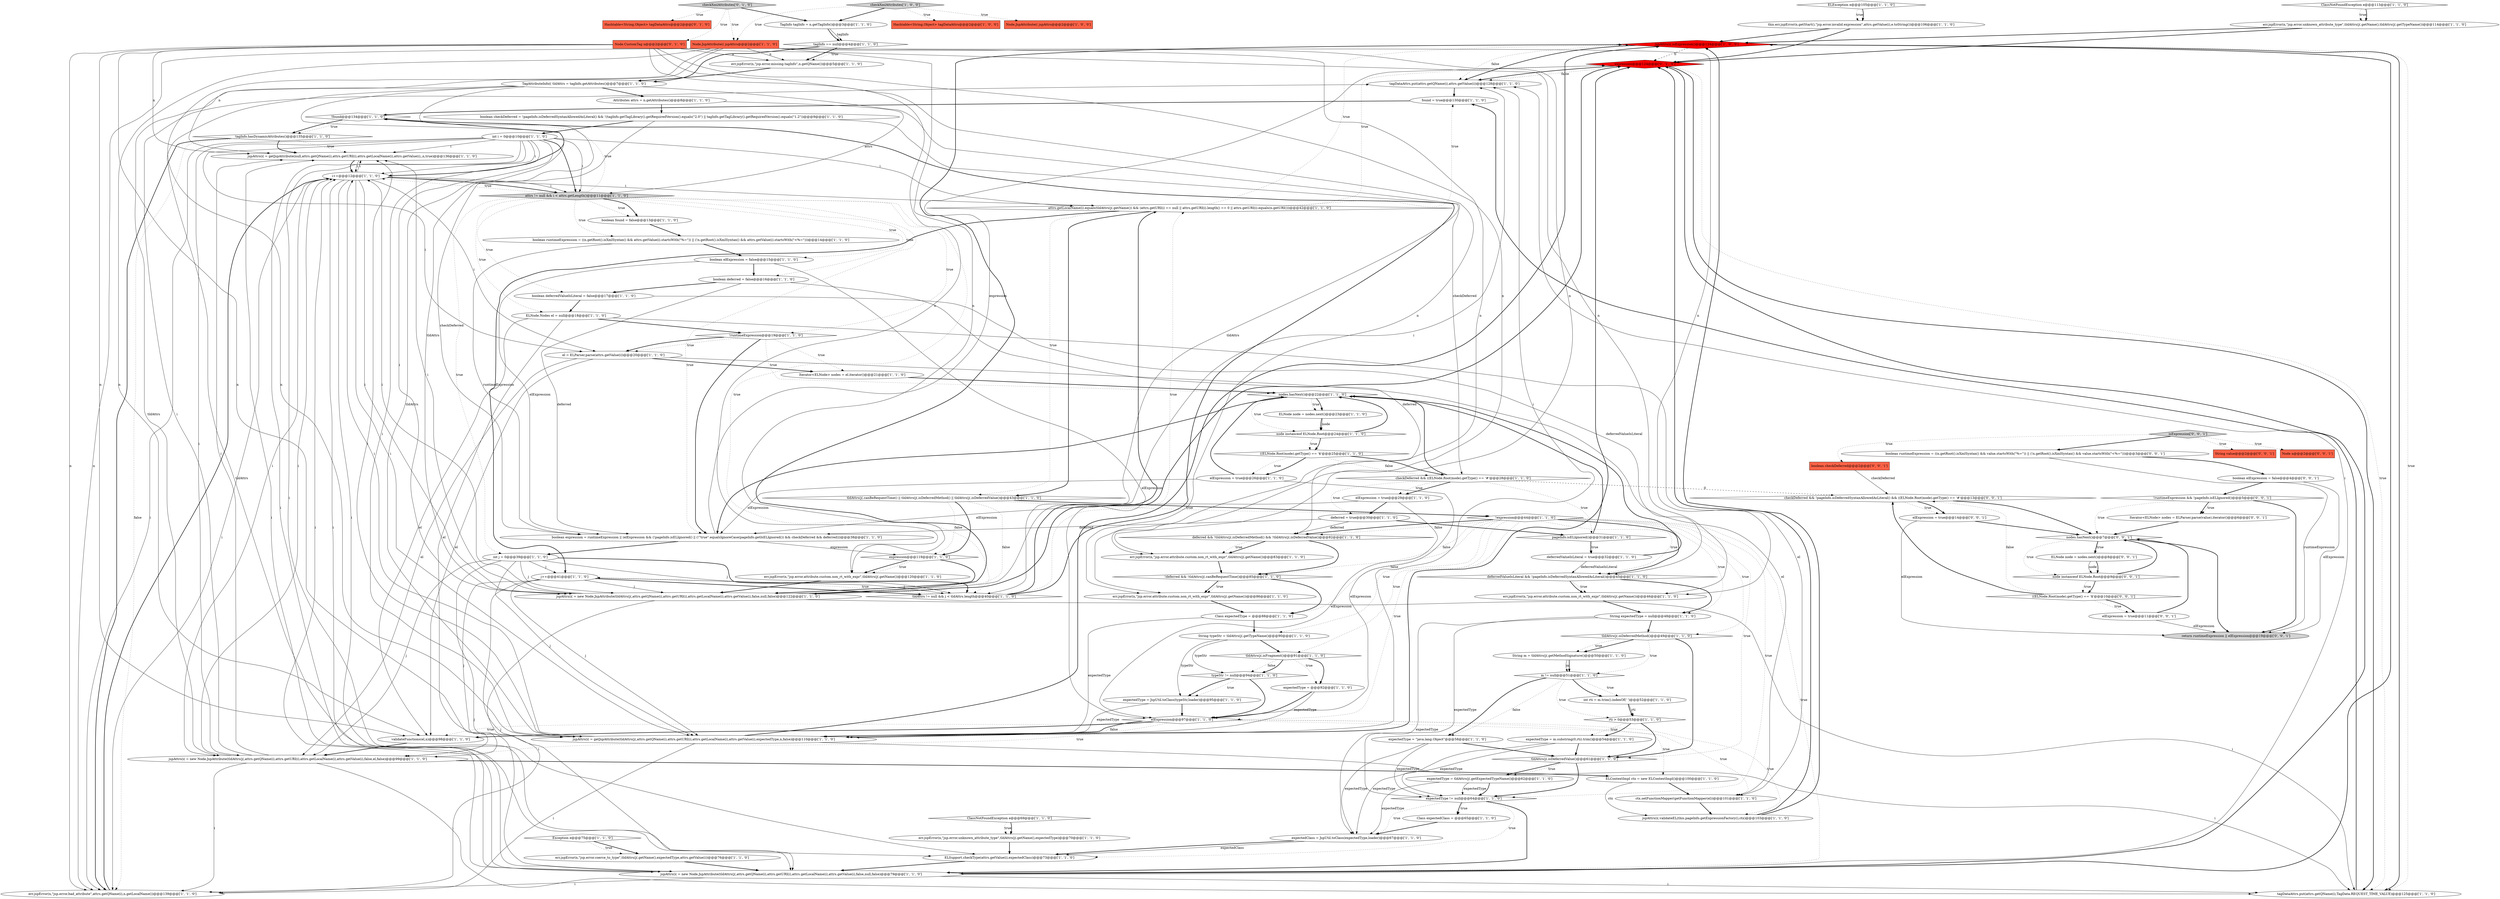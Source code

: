digraph {
4 [style = filled, label = "this.err.jspError(n.getStart(),\"jsp.error.invalid.expression\",attrs.getValue(i),e.toString())@@@106@@@['1', '1', '0']", fillcolor = white, shape = ellipse image = "AAA0AAABBB1BBB"];
109 [style = filled, label = "return runtimeExpression || elExpression@@@19@@@['0', '0', '1']", fillcolor = lightgray, shape = ellipse image = "AAA0AAABBB3BBB"];
2 [style = filled, label = "err.jspError(n,\"jsp.error.coerce_to_type\",tldAttrs(j(.getName(),expectedType,attrs.getValue(i))@@@76@@@['1', '1', '0']", fillcolor = white, shape = ellipse image = "AAA0AAABBB1BBB"];
98 [style = filled, label = "ELNode node = nodes.next()@@@8@@@['0', '0', '1']", fillcolor = white, shape = ellipse image = "AAA0AAABBB3BBB"];
80 [style = filled, label = "expectedType != null@@@64@@@['1', '1', '0']", fillcolor = white, shape = diamond image = "AAA0AAABBB1BBB"];
82 [style = filled, label = "tldAttrs(j(.isFragment()@@@91@@@['1', '1', '0']", fillcolor = white, shape = diamond image = "AAA0AAABBB1BBB"];
15 [style = filled, label = "ELContextImpl ctx = new ELContextImpl()@@@100@@@['1', '1', '0']", fillcolor = white, shape = ellipse image = "AAA0AAABBB1BBB"];
63 [style = filled, label = "ClassNotFoundException e@@@113@@@['1', '1', '0']", fillcolor = white, shape = diamond image = "AAA0AAABBB1BBB"];
5 [style = filled, label = "expectedType = tldAttrs(j(.getExpectedTypeName()@@@62@@@['1', '1', '0']", fillcolor = white, shape = ellipse image = "AAA0AAABBB1BBB"];
86 [style = filled, label = "tagInfo == null@@@4@@@['1', '1', '0']", fillcolor = white, shape = diamond image = "AAA0AAABBB1BBB"];
0 [style = filled, label = "ELNode.Nodes el = null@@@18@@@['1', '1', '0']", fillcolor = white, shape = ellipse image = "AAA0AAABBB1BBB"];
6 [style = filled, label = "Class expectedType = @@@88@@@['1', '1', '0']", fillcolor = white, shape = ellipse image = "AAA0AAABBB1BBB"];
51 [style = filled, label = "j++@@@41@@@['1', '1', '0']", fillcolor = white, shape = ellipse image = "AAA0AAABBB1BBB"];
106 [style = filled, label = "!runtimeExpression && !pageInfo.isELIgnored()@@@5@@@['0', '0', '1']", fillcolor = white, shape = diamond image = "AAA0AAABBB3BBB"];
94 [style = filled, label = "Hashtable<String,Object> tagDataAttrs@@@2@@@['0', '1', '0']", fillcolor = tomato, shape = box image = "AAA0AAABBB2BBB"];
101 [style = filled, label = "node instanceof ELNode.Root@@@9@@@['0', '0', '1']", fillcolor = white, shape = diamond image = "AAA0AAABBB3BBB"];
91 [style = filled, label = "boolean checkDeferred = !pageInfo.isDeferredSyntaxAllowedAsLiteral() && !(tagInfo.getTagLibrary().getRequiredVersion().equals(\"2.0\") || tagInfo.getTagLibrary().getRequiredVersion().equals(\"1.2\"))@@@9@@@['1', '1', '0']", fillcolor = white, shape = ellipse image = "AAA0AAABBB1BBB"];
74 [style = filled, label = "checkDeferred && ((ELNode.Root)node).getType() == '#'@@@28@@@['1', '1', '0']", fillcolor = white, shape = diamond image = "AAA0AAABBB1BBB"];
87 [style = filled, label = "String typeStr = tldAttrs(j(.getTypeName()@@@90@@@['1', '1', '0']", fillcolor = white, shape = ellipse image = "AAA0AAABBB1BBB"];
43 [style = filled, label = "ctx.setFunctionMapper(getFunctionMapper(el))@@@101@@@['1', '1', '0']", fillcolor = white, shape = ellipse image = "AAA0AAABBB1BBB"];
3 [style = filled, label = "jspAttrs(i( = getJspAttribute(tldAttrs(j(,attrs.getQName(i),attrs.getURI(i),attrs.getLocalName(i),attrs.getValue(i),expectedType,n,false)@@@110@@@['1', '1', '0']", fillcolor = white, shape = ellipse image = "AAA0AAABBB1BBB"];
35 [style = filled, label = "expectedType = @@@92@@@['1', '1', '0']", fillcolor = white, shape = ellipse image = "AAA0AAABBB1BBB"];
108 [style = filled, label = "boolean elExpression = false@@@4@@@['0', '0', '1']", fillcolor = white, shape = ellipse image = "AAA0AAABBB3BBB"];
66 [style = filled, label = "err.jspError(n,\"jsp.error.missing.tagInfo\",n.getQName())@@@5@@@['1', '1', '0']", fillcolor = white, shape = ellipse image = "AAA0AAABBB1BBB"];
17 [style = filled, label = "attrs.getLocalName(i).equals(tldAttrs(j(.getName()) && (attrs.getURI(i) == null || attrs.getURI(i).length() == 0 || attrs.getURI(i).equals(n.getURI()))@@@42@@@['1', '1', '0']", fillcolor = white, shape = diamond image = "AAA0AAABBB1BBB"];
38 [style = filled, label = "Node.JspAttribute(( jspAttrs@@@2@@@['1', '0', '0']", fillcolor = tomato, shape = box image = "AAA0AAABBB1BBB"];
52 [style = filled, label = "jspAttrs(i(.isExpression()@@@124@@@['1', '0', '0']", fillcolor = red, shape = diamond image = "AAA1AAABBB1BBB"];
81 [style = filled, label = "int rti = m.trim().indexOf(' ')@@@52@@@['1', '1', '0']", fillcolor = white, shape = ellipse image = "AAA0AAABBB1BBB"];
104 [style = filled, label = "boolean checkDeferred@@@2@@@['0', '0', '1']", fillcolor = tomato, shape = box image = "AAA0AAABBB3BBB"];
25 [style = filled, label = "deferred = true@@@30@@@['1', '1', '0']", fillcolor = white, shape = ellipse image = "AAA0AAABBB1BBB"];
58 [style = filled, label = "Exception e@@@75@@@['1', '1', '0']", fillcolor = white, shape = diamond image = "AAA0AAABBB1BBB"];
59 [style = filled, label = "expression@@@119@@@['1', '1', '0']", fillcolor = white, shape = diamond image = "AAA0AAABBB1BBB"];
50 [style = filled, label = "checkXmlAttributes['1', '0', '0']", fillcolor = lightgray, shape = diamond image = "AAA0AAABBB1BBB"];
67 [style = filled, label = "err.jspError(n,\"jsp.error.unknown_attribute_type\",tldAttrs(j(.getName(),expectedType)@@@70@@@['1', '1', '0']", fillcolor = white, shape = ellipse image = "AAA0AAABBB1BBB"];
55 [style = filled, label = "err.jspError(n,\"jsp.error.attribute.custom.non_rt_with_expr\",tldAttrs(j(.getName())@@@86@@@['1', '1', '0']", fillcolor = white, shape = ellipse image = "AAA0AAABBB1BBB"];
103 [style = filled, label = "isExpression['0', '0', '1']", fillcolor = lightgray, shape = diamond image = "AAA0AAABBB3BBB"];
19 [style = filled, label = "tldAttrs(j(.isDeferredMethod()@@@49@@@['1', '1', '0']", fillcolor = white, shape = diamond image = "AAA0AAABBB1BBB"];
100 [style = filled, label = "Iterator<ELNode> nodes = ELParser.parse(value).iterator()@@@6@@@['0', '0', '1']", fillcolor = white, shape = ellipse image = "AAA0AAABBB3BBB"];
110 [style = filled, label = "elExpression = true@@@11@@@['0', '0', '1']", fillcolor = white, shape = ellipse image = "AAA0AAABBB3BBB"];
72 [style = filled, label = "ELSupport.checkType(attrs.getValue(i),expectedClass)@@@73@@@['1', '1', '0']", fillcolor = white, shape = ellipse image = "AAA0AAABBB1BBB"];
61 [style = filled, label = "m != null@@@51@@@['1', '1', '0']", fillcolor = white, shape = diamond image = "AAA0AAABBB1BBB"];
23 [style = filled, label = "expectedType = JspUtil.toClass(typeStr,loader)@@@95@@@['1', '1', '0']", fillcolor = white, shape = ellipse image = "AAA0AAABBB1BBB"];
11 [style = filled, label = "boolean deferredValueIsLiteral = false@@@17@@@['1', '1', '0']", fillcolor = white, shape = ellipse image = "AAA0AAABBB1BBB"];
84 [style = filled, label = "elExpression = true@@@29@@@['1', '1', '0']", fillcolor = white, shape = ellipse image = "AAA0AAABBB1BBB"];
73 [style = filled, label = "jspAttrs(i(.validateEL(this.pageInfo.getExpressionFactory(),ctx)@@@103@@@['1', '1', '0']", fillcolor = white, shape = ellipse image = "AAA0AAABBB1BBB"];
56 [style = filled, label = "deferredValueIsLiteral && !pageInfo.isDeferredSyntaxAllowedAsLiteral()@@@45@@@['1', '1', '0']", fillcolor = white, shape = diamond image = "AAA0AAABBB1BBB"];
42 [style = filled, label = "!expression@@@44@@@['1', '1', '0']", fillcolor = white, shape = diamond image = "AAA0AAABBB1BBB"];
29 [style = filled, label = "Iterator<ELNode> nodes = el.iterator()@@@21@@@['1', '1', '0']", fillcolor = white, shape = ellipse image = "AAA0AAABBB1BBB"];
102 [style = filled, label = "boolean runtimeExpression = ((n.getRoot().isXmlSyntax() && value.startsWith(\"%=\")) || (!n.getRoot().isXmlSyntax() && value.startsWith(\"<%=\")))@@@3@@@['0', '0', '1']", fillcolor = white, shape = ellipse image = "AAA0AAABBB3BBB"];
33 [style = filled, label = "TagAttributeInfo(( tldAttrs = tagInfo.getAttributes()@@@7@@@['1', '1', '0']", fillcolor = white, shape = ellipse image = "AAA0AAABBB1BBB"];
7 [style = filled, label = "Attributes attrs = n.getAttributes()@@@8@@@['1', '1', '0']", fillcolor = white, shape = ellipse image = "AAA0AAABBB1BBB"];
89 [style = filled, label = "((ELNode.Root)node).getType() == '$'@@@25@@@['1', '1', '0']", fillcolor = white, shape = diamond image = "AAA0AAABBB1BBB"];
70 [style = filled, label = "nodes.hasNext()@@@22@@@['1', '1', '0']", fillcolor = white, shape = diamond image = "AAA0AAABBB1BBB"];
22 [style = filled, label = "expectedType = m.substring(0,rti).trim()@@@54@@@['1', '1', '0']", fillcolor = white, shape = ellipse image = "AAA0AAABBB1BBB"];
62 [style = filled, label = "TagInfo tagInfo = n.getTagInfo()@@@3@@@['1', '1', '0']", fillcolor = white, shape = ellipse image = "AAA0AAABBB1BBB"];
27 [style = filled, label = "err.jspError(n,\"jsp.error.attribute.custom.non_rt_with_expr\",tldAttrs(j(.getName())@@@46@@@['1', '1', '0']", fillcolor = white, shape = ellipse image = "AAA0AAABBB1BBB"];
39 [style = filled, label = "boolean elExpression = false@@@15@@@['1', '1', '0']", fillcolor = white, shape = ellipse image = "AAA0AAABBB1BBB"];
40 [style = filled, label = "typeStr != null@@@94@@@['1', '1', '0']", fillcolor = white, shape = diamond image = "AAA0AAABBB1BBB"];
92 [style = filled, label = "expression@@@124@@@['0', '1', '0']", fillcolor = red, shape = diamond image = "AAA1AAABBB2BBB"];
8 [style = filled, label = "deferredValueIsLiteral = true@@@32@@@['1', '1', '0']", fillcolor = white, shape = ellipse image = "AAA0AAABBB1BBB"];
85 [style = filled, label = "pageInfo.isELIgnored()@@@31@@@['1', '1', '0']", fillcolor = white, shape = diamond image = "AAA0AAABBB1BBB"];
107 [style = filled, label = "((ELNode.Root)node).getType() == '$'@@@10@@@['0', '0', '1']", fillcolor = white, shape = diamond image = "AAA0AAABBB3BBB"];
97 [style = filled, label = "checkDeferred && !pageInfo.isDeferredSyntaxAllowedAsLiteral() && ((ELNode.Root)node).getType() == '#'@@@13@@@['0', '0', '1']", fillcolor = white, shape = diamond image = "AAA0AAABBB3BBB"];
34 [style = filled, label = "tagDataAttrs.put(attrs.getQName(i),attrs.getValue(i))@@@128@@@['1', '1', '0']", fillcolor = white, shape = ellipse image = "AAA0AAABBB1BBB"];
36 [style = filled, label = "elExpression@@@97@@@['1', '1', '0']", fillcolor = white, shape = diamond image = "AAA0AAABBB1BBB"];
26 [style = filled, label = "tagInfo.hasDynamicAttributes()@@@135@@@['1', '1', '0']", fillcolor = white, shape = diamond image = "AAA0AAABBB1BBB"];
9 [style = filled, label = "attrs != null && i < attrs.getLength()@@@11@@@['1', '1', '0']", fillcolor = lightgray, shape = diamond image = "AAA0AAABBB1BBB"];
54 [style = filled, label = "!runtimeExpression@@@19@@@['1', '1', '0']", fillcolor = white, shape = diamond image = "AAA0AAABBB1BBB"];
41 [style = filled, label = "tagDataAttrs.put(attrs.getQName(i),TagData.REQUEST_TIME_VALUE)@@@125@@@['1', '1', '0']", fillcolor = white, shape = ellipse image = "AAA0AAABBB1BBB"];
20 [style = filled, label = "err.jspError(n,\"jsp.error.unknown_attribute_type\",tldAttrs(j(.getName(),tldAttrs(j(.getTypeName())@@@114@@@['1', '1', '0']", fillcolor = white, shape = ellipse image = "AAA0AAABBB1BBB"];
57 [style = filled, label = "jspAttrs(i( = getJspAttribute(null,attrs.getQName(i),attrs.getURI(i),attrs.getLocalName(i),attrs.getValue(i),,n,true)@@@136@@@['1', '1', '0']", fillcolor = white, shape = ellipse image = "AAA0AAABBB1BBB"];
32 [style = filled, label = "err.jspError(n,\"jsp.error.attribute.custom.non_rt_with_expr\",tldAttrs(j(.getName())@@@83@@@['1', '1', '0']", fillcolor = white, shape = ellipse image = "AAA0AAABBB1BBB"];
46 [style = filled, label = "boolean deferred = false@@@16@@@['1', '1', '0']", fillcolor = white, shape = ellipse image = "AAA0AAABBB1BBB"];
10 [style = filled, label = "!deferred && !tldAttrs(j(.canBeRequestTime()@@@85@@@['1', '1', '0']", fillcolor = white, shape = diamond image = "AAA0AAABBB1BBB"];
28 [style = filled, label = "el = ELParser.parse(attrs.getValue(i))@@@20@@@['1', '1', '0']", fillcolor = white, shape = ellipse image = "AAA0AAABBB1BBB"];
44 [style = filled, label = "found = true@@@130@@@['1', '1', '0']", fillcolor = white, shape = ellipse image = "AAA0AAABBB1BBB"];
105 [style = filled, label = "String value@@@2@@@['0', '0', '1']", fillcolor = tomato, shape = box image = "AAA0AAABBB3BBB"];
21 [style = filled, label = "boolean expression = runtimeExpression || (elExpression && (!pageInfo.isELIgnored() || (!\"true\".equalsIgnoreCase(pageInfo.getIsELIgnored()) && checkDeferred && deferred)))@@@38@@@['1', '1', '0']", fillcolor = white, shape = ellipse image = "AAA0AAABBB1BBB"];
24 [style = filled, label = "Hashtable<String,Object> tagDataAttrs@@@2@@@['1', '0', '0']", fillcolor = tomato, shape = box image = "AAA0AAABBB1BBB"];
76 [style = filled, label = "jspAttrs(i( = new Node.JspAttribute(tldAttrs(j(,attrs.getQName(i),attrs.getURI(i),attrs.getLocalName(i),attrs.getValue(i),false,null,false)@@@79@@@['1', '1', '0']", fillcolor = white, shape = ellipse image = "AAA0AAABBB1BBB"];
30 [style = filled, label = "String m = tldAttrs(j(.getMethodSignature()@@@50@@@['1', '1', '0']", fillcolor = white, shape = ellipse image = "AAA0AAABBB1BBB"];
75 [style = filled, label = "deferred && !tldAttrs(j(.isDeferredMethod() && !tldAttrs(j(.isDeferredValue()@@@82@@@['1', '1', '0']", fillcolor = white, shape = diamond image = "AAA0AAABBB1BBB"];
18 [style = filled, label = "int i = 0@@@10@@@['1', '1', '0']", fillcolor = white, shape = ellipse image = "AAA0AAABBB1BBB"];
48 [style = filled, label = "node instanceof ELNode.Root@@@24@@@['1', '1', '0']", fillcolor = white, shape = diamond image = "AAA0AAABBB1BBB"];
16 [style = filled, label = "i++@@@12@@@['1', '1', '0']", fillcolor = white, shape = ellipse image = "AAA0AAABBB1BBB"];
68 [style = filled, label = "validateFunctions(el,n)@@@98@@@['1', '1', '0']", fillcolor = white, shape = ellipse image = "AAA0AAABBB1BBB"];
83 [style = filled, label = "expectedType = \"java.lang.Object\"@@@58@@@['1', '1', '0']", fillcolor = white, shape = ellipse image = "AAA0AAABBB1BBB"];
79 [style = filled, label = "jspAttrs(i( = new Node.JspAttribute(tldAttrs(j(,attrs.getQName(i),attrs.getURI(i),attrs.getLocalName(i),attrs.getValue(i),false,el,false)@@@99@@@['1', '1', '0']", fillcolor = white, shape = ellipse image = "AAA0AAABBB1BBB"];
12 [style = filled, label = "ClassNotFoundException e@@@69@@@['1', '1', '0']", fillcolor = white, shape = diamond image = "AAA0AAABBB1BBB"];
31 [style = filled, label = "ELNode node = nodes.next()@@@23@@@['1', '1', '0']", fillcolor = white, shape = ellipse image = "AAA0AAABBB1BBB"];
49 [style = filled, label = "int j = 0@@@39@@@['1', '1', '0']", fillcolor = white, shape = ellipse image = "AAA0AAABBB1BBB"];
64 [style = filled, label = "tldAttrs(j(.canBeRequestTime() || tldAttrs(j(.isDeferredMethod() || tldAttrs(j(.isDeferredValue()@@@43@@@['1', '1', '0']", fillcolor = white, shape = diamond image = "AAA0AAABBB1BBB"];
65 [style = filled, label = "tldAttrs(j(.isDeferredValue()@@@61@@@['1', '1', '0']", fillcolor = white, shape = diamond image = "AAA0AAABBB1BBB"];
78 [style = filled, label = "boolean found = false@@@13@@@['1', '1', '0']", fillcolor = white, shape = ellipse image = "AAA0AAABBB1BBB"];
99 [style = filled, label = "Node n@@@2@@@['0', '0', '1']", fillcolor = tomato, shape = box image = "AAA0AAABBB3BBB"];
88 [style = filled, label = "rti > 0@@@53@@@['1', '1', '0']", fillcolor = white, shape = diamond image = "AAA0AAABBB1BBB"];
1 [style = filled, label = "elExpression = true@@@26@@@['1', '1', '0']", fillcolor = white, shape = ellipse image = "AAA0AAABBB1BBB"];
53 [style = filled, label = "Class expectedClass = @@@65@@@['1', '1', '0']", fillcolor = white, shape = ellipse image = "AAA0AAABBB1BBB"];
13 [style = filled, label = "jspAttrs(i( = new Node.JspAttribute(tldAttrs(j(,attrs.getQName(i),attrs.getURI(i),attrs.getLocalName(i),attrs.getValue(i),false,null,false)@@@122@@@['1', '1', '0']", fillcolor = white, shape = ellipse image = "AAA0AAABBB1BBB"];
95 [style = filled, label = "Node.CustomTag n@@@2@@@['0', '1', '0']", fillcolor = tomato, shape = box image = "AAA0AAABBB2BBB"];
111 [style = filled, label = "elExpression = true@@@14@@@['0', '0', '1']", fillcolor = white, shape = ellipse image = "AAA0AAABBB3BBB"];
96 [style = filled, label = "nodes.hasNext()@@@7@@@['0', '0', '1']", fillcolor = white, shape = diamond image = "AAA0AAABBB3BBB"];
93 [style = filled, label = "checkXmlAttributes['0', '1', '0']", fillcolor = lightgray, shape = diamond image = "AAA0AAABBB2BBB"];
90 [style = filled, label = "!found@@@134@@@['1', '1', '0']", fillcolor = white, shape = diamond image = "AAA0AAABBB1BBB"];
77 [style = filled, label = "expectedClass = JspUtil.toClass(expectedType,loader)@@@67@@@['1', '1', '0']", fillcolor = white, shape = ellipse image = "AAA0AAABBB1BBB"];
71 [style = filled, label = "err.jspError(n,\"jsp.error.attribute.custom.non_rt_with_expr\",tldAttrs(j(.getName())@@@120@@@['1', '1', '0']", fillcolor = white, shape = ellipse image = "AAA0AAABBB1BBB"];
69 [style = filled, label = "Node.JspAttribute(( jspAttrs@@@2@@@['1', '1', '0']", fillcolor = tomato, shape = box image = "AAA0AAABBB1BBB"];
60 [style = filled, label = "err.jspError(n,\"jsp.error.bad_attribute\",attrs.getQName(i),n.getLocalName())@@@139@@@['1', '1', '0']", fillcolor = white, shape = ellipse image = "AAA0AAABBB1BBB"];
14 [style = filled, label = "boolean runtimeExpression = ((n.getRoot().isXmlSyntax() && attrs.getValue(i).startsWith(\"%=\")) || (!n.getRoot().isXmlSyntax() && attrs.getValue(i).startsWith(\"<%=\")))@@@14@@@['1', '1', '0']", fillcolor = white, shape = ellipse image = "AAA0AAABBB1BBB"];
47 [style = filled, label = "tldAttrs != null && j < tldAttrs.length@@@40@@@['1', '1', '0']", fillcolor = white, shape = diamond image = "AAA0AAABBB1BBB"];
37 [style = filled, label = "String expectedType = null@@@48@@@['1', '1', '0']", fillcolor = white, shape = ellipse image = "AAA0AAABBB1BBB"];
45 [style = filled, label = "ELException e@@@105@@@['1', '1', '0']", fillcolor = white, shape = diamond image = "AAA0AAABBB1BBB"];
17->52 [style = dotted, label="true"];
47->17 [style = dotted, label="true"];
65->80 [style = bold, label=""];
89->1 [style = dotted, label="true"];
33->79 [style = solid, label="tldAttrs"];
40->23 [style = bold, label=""];
101->107 [style = bold, label=""];
18->13 [style = solid, label="i"];
95->66 [style = solid, label="n"];
90->26 [style = dotted, label="true"];
89->74 [style = bold, label=""];
42->82 [style = dotted, label="true"];
0->68 [style = solid, label="el"];
49->79 [style = solid, label="j"];
59->71 [style = dotted, label="true"];
70->31 [style = dotted, label="true"];
36->3 [style = dotted, label="false"];
26->57 [style = bold, label=""];
57->16 [style = bold, label=""];
51->3 [style = solid, label="j"];
23->36 [style = bold, label=""];
50->24 [style = dotted, label="true"];
92->34 [style = dotted, label="false"];
58->2 [style = bold, label=""];
69->27 [style = solid, label="n"];
84->21 [style = solid, label="elExpression"];
97->111 [style = dotted, label="true"];
18->3 [style = solid, label="i"];
16->79 [style = solid, label="i"];
32->10 [style = bold, label=""];
96->98 [style = dotted, label="true"];
98->101 [style = bold, label=""];
70->21 [style = bold, label=""];
49->13 [style = solid, label="j"];
47->51 [style = dotted, label="true"];
101->107 [style = dotted, label="true"];
76->60 [style = solid, label="i"];
19->61 [style = dotted, label="true"];
14->39 [style = bold, label=""];
64->13 [style = dotted, label="false"];
93->69 [style = dotted, label="true"];
76->34 [style = solid, label="i"];
13->57 [style = solid, label="i"];
39->46 [style = bold, label=""];
12->67 [style = dotted, label="true"];
74->84 [style = bold, label=""];
52->41 [style = bold, label=""];
42->76 [style = dotted, label="true"];
95->68 [style = solid, label="n"];
69->55 [style = solid, label="n"];
80->53 [style = bold, label=""];
10->6 [style = bold, label=""];
25->21 [style = solid, label="deferred"];
16->60 [style = solid, label="i"];
97->96 [style = bold, label=""];
34->44 [style = bold, label=""];
0->54 [style = bold, label=""];
95->71 [style = solid, label="n"];
76->57 [style = solid, label="i"];
54->28 [style = bold, label=""];
17->44 [style = dotted, label="true"];
20->92 [style = bold, label=""];
7->9 [style = solid, label="attrs"];
49->3 [style = solid, label="j"];
17->92 [style = dotted, label="true"];
8->56 [style = solid, label="deferredValueIsLiteral"];
52->34 [style = bold, label=""];
74->84 [style = dotted, label="true"];
10->55 [style = bold, label=""];
63->20 [style = dotted, label="true"];
33->47 [style = solid, label="tldAttrs"];
46->11 [style = bold, label=""];
72->76 [style = bold, label=""];
76->16 [style = solid, label="i"];
14->21 [style = solid, label="runtimeExpression"];
107->97 [style = bold, label=""];
18->60 [style = solid, label="i"];
9->47 [style = dotted, label="true"];
86->33 [style = bold, label=""];
41->44 [style = bold, label=""];
69->66 [style = solid, label="n"];
3->16 [style = solid, label="i"];
42->87 [style = dotted, label="true"];
95->27 [style = solid, label="n"];
3->92 [style = bold, label=""];
76->52 [style = bold, label=""];
63->20 [style = bold, label=""];
16->9 [style = solid, label="i"];
61->88 [style = dotted, label="true"];
59->71 [style = bold, label=""];
40->23 [style = dotted, label="true"];
88->65 [style = bold, label=""];
64->42 [style = bold, label=""];
16->3 [style = solid, label="i"];
42->19 [style = dotted, label="true"];
26->60 [style = bold, label=""];
52->92 [style = dashed, label="0"];
69->71 [style = solid, label="n"];
80->77 [style = dotted, label="true"];
26->60 [style = dotted, label="false"];
74->70 [style = bold, label=""];
16->28 [style = solid, label="i"];
75->10 [style = bold, label=""];
16->57 [style = solid, label="i"];
18->9 [style = solid, label="i"];
0->43 [style = solid, label="el"];
46->21 [style = solid, label="deferred"];
30->61 [style = solid, label="m"];
95->57 [style = solid, label="n"];
60->16 [style = bold, label=""];
86->66 [style = bold, label=""];
102->109 [style = solid, label="runtimeExpression"];
69->60 [style = solid, label="n"];
22->77 [style = solid, label="expectedType"];
48->89 [style = bold, label=""];
20->52 [style = bold, label=""];
28->68 [style = solid, label="el"];
42->80 [style = dotted, label="true"];
52->41 [style = dotted, label="true"];
17->64 [style = bold, label=""];
42->10 [style = dotted, label="false"];
103->105 [style = dotted, label="true"];
39->21 [style = solid, label="elExpression"];
28->79 [style = solid, label="el"];
95->32 [style = solid, label="n"];
73->52 [style = bold, label=""];
85->8 [style = dotted, label="true"];
28->29 [style = bold, label=""];
76->41 [style = solid, label="i"];
92->34 [style = bold, label=""];
37->77 [style = solid, label="expectedType"];
83->77 [style = solid, label="expectedType"];
64->59 [style = bold, label=""];
25->75 [style = solid, label="deferred"];
69->3 [style = solid, label="n"];
95->60 [style = solid, label="n"];
0->79 [style = solid, label="el"];
51->76 [style = solid, label="j"];
106->100 [style = bold, label=""];
44->90 [style = bold, label=""];
64->59 [style = dotted, label="false"];
93->94 [style = dotted, label="true"];
82->35 [style = bold, label=""];
69->32 [style = solid, label="n"];
82->40 [style = dotted, label="false"];
37->80 [style = solid, label="expectedType"];
25->85 [style = bold, label=""];
30->61 [style = bold, label=""];
91->74 [style = solid, label="checkDeferred"];
65->5 [style = bold, label=""];
87->40 [style = solid, label="typeStr"];
77->72 [style = bold, label=""];
4->92 [style = bold, label=""];
33->76 [style = solid, label="tldAttrs"];
83->65 [style = bold, label=""];
75->32 [style = bold, label=""];
36->43 [style = dotted, label="true"];
42->56 [style = dotted, label="true"];
3->57 [style = solid, label="i"];
16->13 [style = solid, label="i"];
106->100 [style = dotted, label="true"];
37->19 [style = bold, label=""];
35->36 [style = bold, label=""];
83->80 [style = solid, label="expectedType"];
13->34 [style = solid, label="i"];
111->96 [style = bold, label=""];
19->30 [style = bold, label=""];
56->27 [style = dotted, label="true"];
84->25 [style = bold, label=""];
56->27 [style = bold, label=""];
95->55 [style = solid, label="n"];
22->65 [style = bold, label=""];
13->60 [style = solid, label="i"];
87->82 [style = bold, label=""];
16->76 [style = solid, label="i"];
22->80 [style = solid, label="expectedType"];
1->70 [style = bold, label=""];
18->76 [style = solid, label="i"];
51->47 [style = solid, label="j"];
62->86 [style = solid, label="tagInfo"];
81->88 [style = solid, label="rti"];
3->41 [style = solid, label="i"];
51->47 [style = bold, label=""];
50->62 [style = bold, label=""];
79->57 [style = solid, label="i"];
70->31 [style = bold, label=""];
47->90 [style = bold, label=""];
89->1 [style = bold, label=""];
52->34 [style = dotted, label="false"];
108->106 [style = bold, label=""];
23->3 [style = solid, label="expectedType"];
33->7 [style = bold, label=""];
62->86 [style = bold, label=""];
97->111 [style = bold, label=""];
61->83 [style = bold, label=""];
90->16 [style = bold, label=""];
43->73 [style = bold, label=""];
49->76 [style = solid, label="j"];
7->91 [style = bold, label=""];
79->16 [style = solid, label="i"];
92->41 [style = bold, label=""];
42->56 [style = bold, label=""];
21->92 [style = solid, label="expression"];
77->72 [style = solid, label="expectedClass"];
92->41 [style = dotted, label="true"];
31->48 [style = solid, label="node"];
79->41 [style = solid, label="i"];
6->3 [style = solid, label="expectedType"];
28->43 [style = solid, label="el"];
9->54 [style = dotted, label="true"];
107->97 [style = dotted, label="false"];
48->70 [style = bold, label=""];
61->83 [style = dotted, label="false"];
64->42 [style = dotted, label="true"];
1->21 [style = solid, label="elExpression"];
67->72 [style = bold, label=""];
87->23 [style = solid, label="typeStr"];
101->96 [style = bold, label=""];
42->65 [style = dotted, label="true"];
26->57 [style = dotted, label="true"];
40->36 [style = bold, label=""];
55->6 [style = bold, label=""];
6->87 [style = bold, label=""];
13->52 [style = bold, label=""];
3->34 [style = solid, label="i"];
18->57 [style = solid, label="i"];
78->14 [style = bold, label=""];
53->77 [style = bold, label=""];
91->18 [style = bold, label=""];
88->22 [style = dotted, label="true"];
74->85 [style = dotted, label="true"];
19->65 [style = bold, label=""];
103->102 [style = bold, label=""];
104->97 [style = solid, label="checkDeferred"];
9->14 [style = dotted, label="true"];
3->60 [style = solid, label="i"];
49->47 [style = bold, label=""];
81->88 [style = bold, label=""];
42->75 [style = dotted, label="false"];
61->81 [style = dotted, label="true"];
9->78 [style = dotted, label="true"];
88->22 [style = bold, label=""];
85->8 [style = bold, label=""];
4->52 [style = bold, label=""];
50->38 [style = dotted, label="true"];
8->70 [style = bold, label=""];
59->13 [style = bold, label=""];
18->28 [style = solid, label="i"];
69->57 [style = solid, label="n"];
61->81 [style = bold, label=""];
108->109 [style = solid, label="elExpression"];
36->79 [style = dotted, label="true"];
84->36 [style = solid, label="elExpression"];
29->70 [style = bold, label=""];
107->110 [style = dotted, label="true"];
42->37 [style = dotted, label="true"];
107->110 [style = bold, label=""];
36->3 [style = bold, label=""];
71->13 [style = bold, label=""];
102->108 [style = bold, label=""];
13->92 [style = bold, label=""];
58->2 [style = dotted, label="true"];
45->4 [style = dotted, label="true"];
96->101 [style = dotted, label="true"];
57->16 [style = solid, label="i"];
82->35 [style = dotted, label="true"];
79->34 [style = solid, label="i"];
79->15 [style = bold, label=""];
18->72 [style = solid, label="i"];
9->49 [style = dotted, label="true"];
9->78 [style = bold, label=""];
17->64 [style = dotted, label="true"];
31->48 [style = bold, label=""];
80->72 [style = dotted, label="true"];
103->104 [style = dotted, label="true"];
70->48 [style = dotted, label="true"];
15->73 [style = solid, label="ctx"];
46->75 [style = solid, label="deferred"];
36->73 [style = dotted, label="true"];
66->33 [style = bold, label=""];
16->9 [style = bold, label=""];
110->109 [style = solid, label="elExpression"];
90->26 [style = bold, label=""];
49->51 [style = solid, label="j"];
39->36 [style = solid, label="elExpression"];
18->17 [style = solid, label="i"];
76->92 [style = bold, label=""];
42->36 [style = dotted, label="true"];
10->55 [style = dotted, label="true"];
93->95 [style = dotted, label="true"];
9->21 [style = dotted, label="true"];
89->74 [style = dotted, label="false"];
110->96 [style = bold, label=""];
17->51 [style = bold, label=""];
65->5 [style = dotted, label="true"];
74->25 [style = dotted, label="true"];
5->77 [style = solid, label="expectedType"];
36->68 [style = dotted, label="true"];
5->80 [style = solid, label="expectedType"];
35->3 [style = solid, label="expectedType"];
33->3 [style = solid, label="tldAttrs"];
18->9 [style = bold, label=""];
42->6 [style = dotted, label="false"];
79->60 [style = solid, label="i"];
80->76 [style = bold, label=""];
106->109 [style = bold, label=""];
91->21 [style = solid, label="checkDeferred"];
21->59 [style = solid, label="expression"];
13->16 [style = solid, label="i"];
51->13 [style = solid, label="j"];
9->0 [style = dotted, label="true"];
42->75 [style = bold, label=""];
36->15 [style = dotted, label="true"];
18->16 [style = solid, label="i"];
16->72 [style = solid, label="i"];
68->79 [style = bold, label=""];
9->11 [style = dotted, label="true"];
56->37 [style = bold, label=""];
96->98 [style = bold, label=""];
51->79 [style = solid, label="j"];
73->92 [style = bold, label=""];
19->30 [style = dotted, label="true"];
111->109 [style = solid, label="elExpression"];
98->101 [style = solid, label="node"];
54->70 [style = dotted, label="true"];
96->109 [style = bold, label=""];
27->37 [style = bold, label=""];
54->28 [style = dotted, label="true"];
9->46 [style = dotted, label="true"];
15->43 [style = bold, label=""];
54->29 [style = dotted, label="true"];
54->21 [style = bold, label=""];
21->49 [style = bold, label=""];
9->90 [style = dotted, label="true"];
82->40 [style = bold, label=""];
9->16 [style = dotted, label="true"];
18->79 [style = solid, label="i"];
75->32 [style = dotted, label="true"];
95->3 [style = solid, label="n"];
48->89 [style = dotted, label="true"];
69->68 [style = solid, label="n"];
93->62 [style = bold, label=""];
16->17 [style = solid, label="i"];
3->52 [style = bold, label=""];
49->47 [style = solid, label="j"];
2->76 [style = bold, label=""];
33->13 [style = solid, label="tldAttrs"];
50->69 [style = dotted, label="true"];
85->70 [style = bold, label=""];
5->80 [style = bold, label=""];
100->96 [style = bold, label=""];
106->96 [style = dotted, label="true"];
13->41 [style = solid, label="i"];
1->36 [style = solid, label="elExpression"];
45->4 [style = bold, label=""];
11->56 [style = solid, label="deferredValueIsLiteral"];
86->66 [style = dotted, label="true"];
36->68 [style = bold, label=""];
11->0 [style = bold, label=""];
103->99 [style = dotted, label="true"];
9->39 [style = dotted, label="true"];
80->53 [style = dotted, label="true"];
47->17 [style = bold, label=""];
12->67 [style = bold, label=""];
74->97 [style = dashed, label="0"];
}
